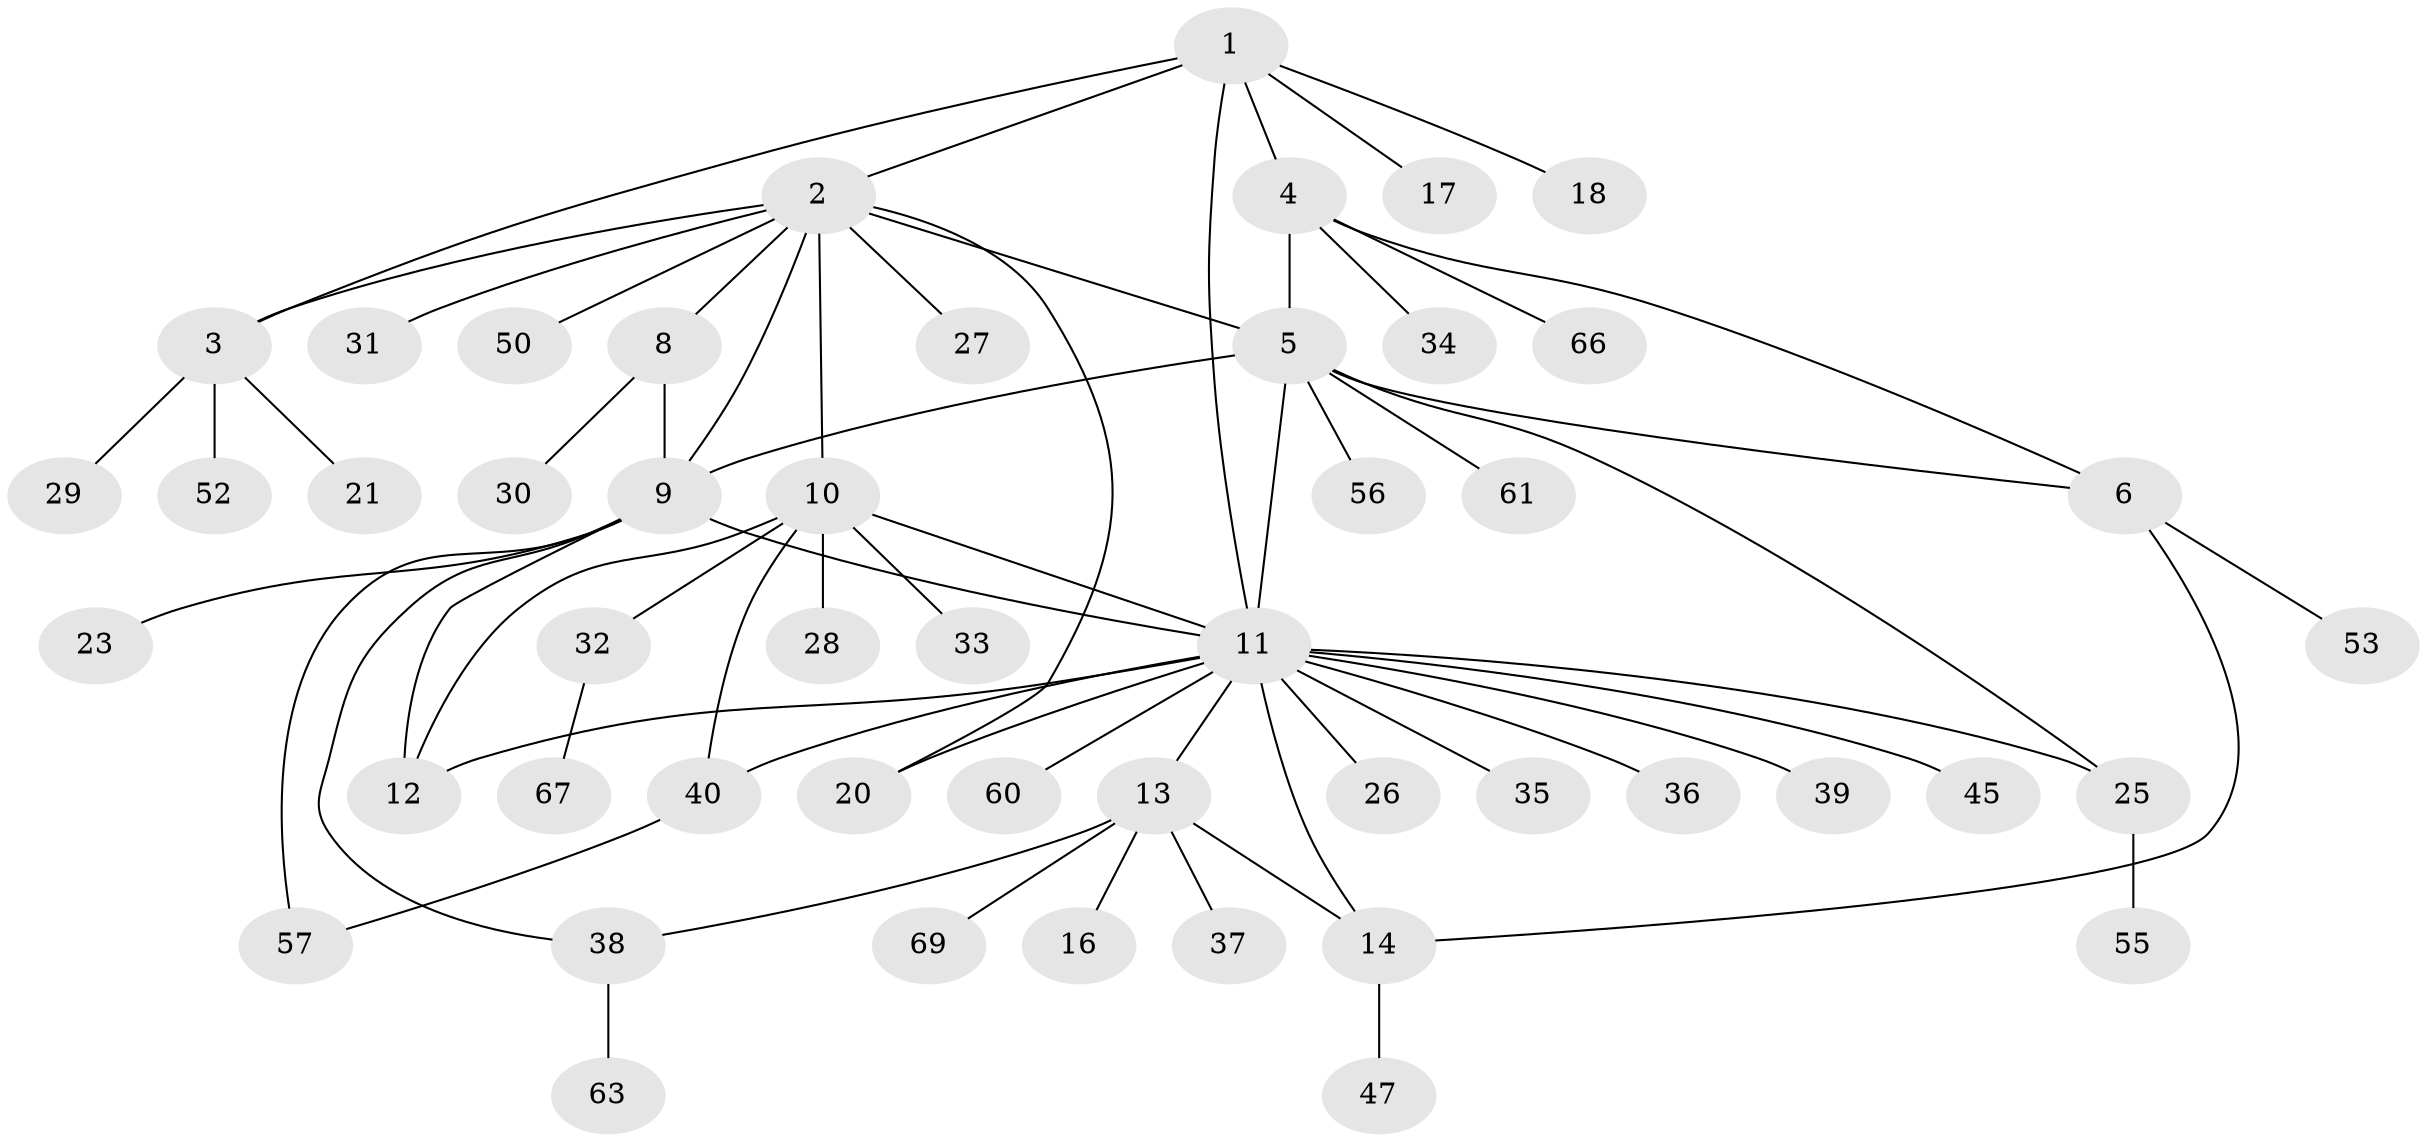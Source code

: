 // Generated by graph-tools (version 1.1) at 2025/52/02/27/25 19:52:15]
// undirected, 49 vertices, 65 edges
graph export_dot {
graph [start="1"]
  node [color=gray90,style=filled];
  1 [super="+43"];
  2 [super="+7"];
  3 [super="+41"];
  4 [super="+59"];
  5 [super="+22"];
  6 [super="+68"];
  8 [super="+42"];
  9 [super="+62"];
  10 [super="+64"];
  11 [super="+15"];
  12;
  13 [super="+19"];
  14 [super="+24"];
  16;
  17;
  18;
  20;
  21 [super="+49"];
  23;
  25 [super="+54"];
  26 [super="+58"];
  27 [super="+48"];
  28;
  29;
  30;
  31;
  32 [super="+51"];
  33;
  34;
  35;
  36;
  37;
  38 [super="+44"];
  39;
  40 [super="+46"];
  45;
  47 [super="+65"];
  50;
  52;
  53;
  55;
  56;
  57;
  60;
  61;
  63;
  66;
  67;
  69;
  1 -- 2;
  1 -- 3;
  1 -- 4;
  1 -- 17;
  1 -- 18;
  1 -- 11;
  2 -- 3;
  2 -- 10;
  2 -- 5;
  2 -- 8;
  2 -- 9;
  2 -- 50;
  2 -- 20;
  2 -- 27;
  2 -- 31;
  3 -- 21;
  3 -- 29;
  3 -- 52;
  4 -- 5;
  4 -- 6;
  4 -- 34;
  4 -- 66;
  5 -- 6;
  5 -- 11;
  5 -- 56;
  5 -- 61;
  5 -- 9;
  5 -- 25;
  6 -- 14;
  6 -- 53;
  8 -- 9;
  8 -- 30;
  9 -- 12;
  9 -- 23;
  9 -- 38;
  9 -- 57;
  9 -- 11;
  10 -- 11;
  10 -- 12;
  10 -- 28;
  10 -- 32;
  10 -- 33;
  10 -- 40;
  11 -- 12;
  11 -- 20;
  11 -- 25 [weight=2];
  11 -- 26;
  11 -- 35;
  11 -- 36;
  11 -- 39;
  11 -- 45;
  11 -- 60;
  11 -- 13;
  11 -- 14;
  11 -- 40;
  13 -- 14;
  13 -- 16;
  13 -- 38;
  13 -- 37;
  13 -- 69;
  14 -- 47;
  25 -- 55;
  32 -- 67;
  38 -- 63;
  40 -- 57;
}
